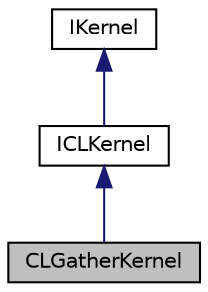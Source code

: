 digraph "CLGatherKernel"
{
 // LATEX_PDF_SIZE
  edge [fontname="Helvetica",fontsize="10",labelfontname="Helvetica",labelfontsize="10"];
  node [fontname="Helvetica",fontsize="10",shape=record];
  Node1 [label="CLGatherKernel",height=0.2,width=0.4,color="black", fillcolor="grey75", style="filled", fontcolor="black",tooltip="Interface for the kernel to perform tensor reshaping."];
  Node2 -> Node1 [dir="back",color="midnightblue",fontsize="10",style="solid",fontname="Helvetica"];
  Node2 [label="ICLKernel",height=0.2,width=0.4,color="black", fillcolor="white", style="filled",URL="$classarm__compute_1_1_i_c_l_kernel.xhtml",tooltip="Common interface for all the OpenCL kernels."];
  Node3 -> Node2 [dir="back",color="midnightblue",fontsize="10",style="solid",fontname="Helvetica"];
  Node3 [label="IKernel",height=0.2,width=0.4,color="black", fillcolor="white", style="filled",URL="$classarm__compute_1_1_i_kernel.xhtml",tooltip="Common information for all the kernels."];
}
